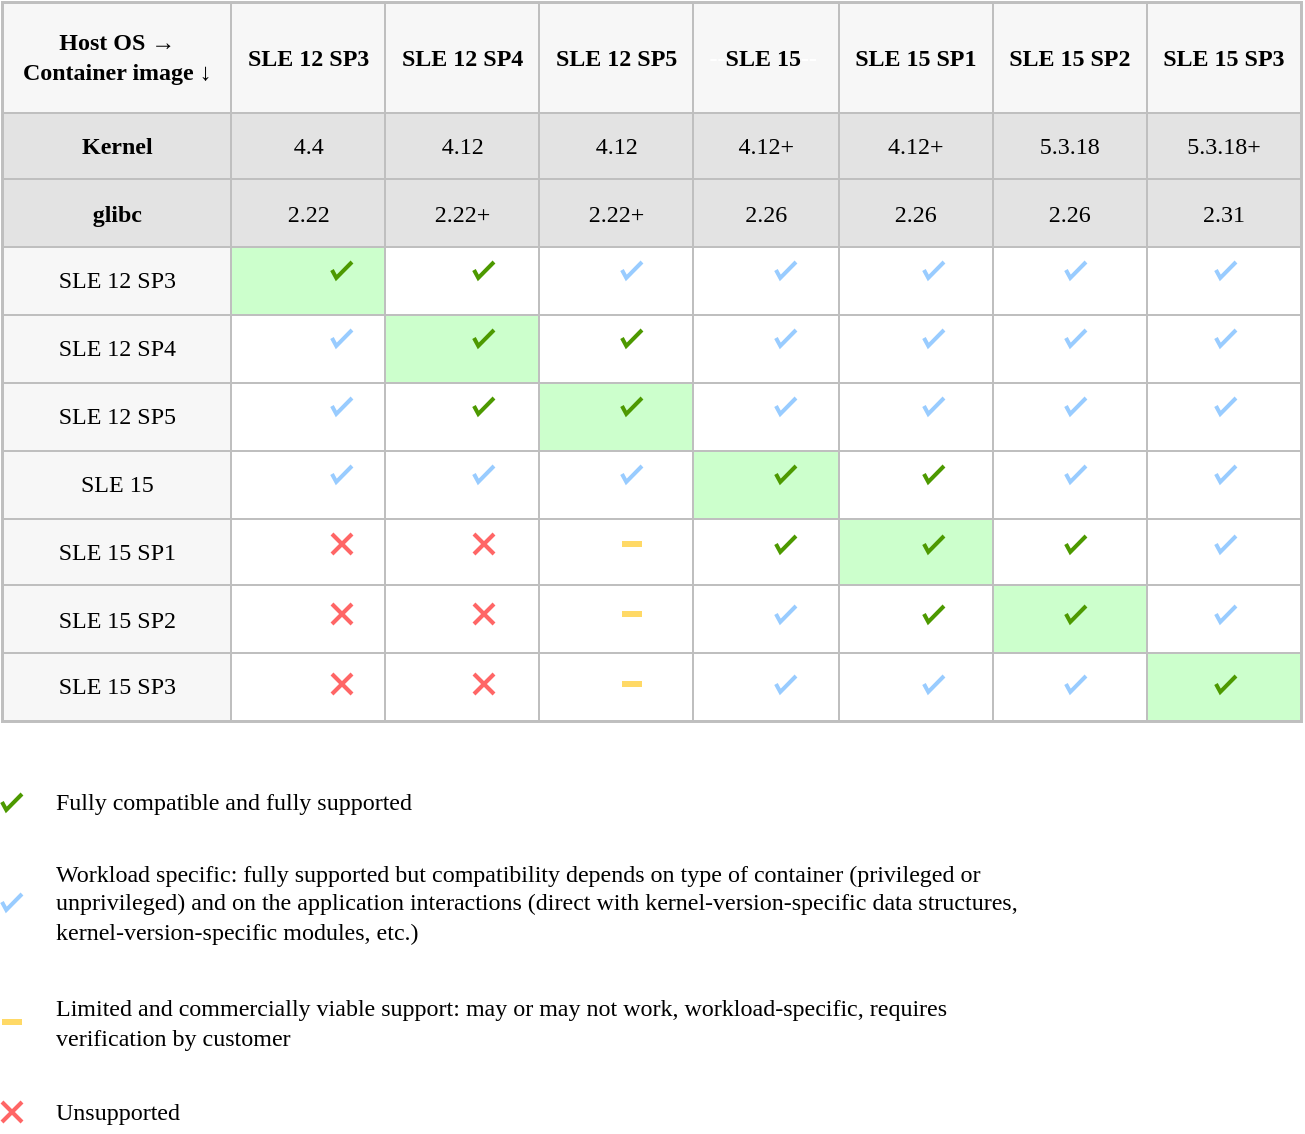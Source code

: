 <mxfile version="14.6.13" type="device"><diagram name="Page-1" id="bd83a815-5ea8-2e97-e5ec-87c9f400f2fa"><mxGraphModel dx="1417" dy="855" grid="1" gridSize="10" guides="1" tooltips="1" connect="1" arrows="1" fold="1" page="1" pageScale="1.5" pageWidth="1169" pageHeight="826" background="#ffffff" math="0" shadow="0"><root><mxCell id="0" style=";html=1;"/><mxCell id="1" style=";html=1;" parent="0"/><mxCell id="CO5awXffsRuqQKmjjOUZ-39" value="&lt;table border=&quot;1&quot; width=&quot;100%&quot; cellpadding=&quot;4&quot; style=&quot;width: 100% ; height: 100% ; border-collapse: collapse ; background-color: rgb(255 , 255 , 255) ; border: 1px solid rgb(191 , 191 , 191)&quot;&gt;&lt;tbody&gt;&lt;tr style=&quot;color: rgb(255 , 255 , 255)&quot;&gt;&lt;th style=&quot;border-collapse: collapse ; background-color: rgb(247 , 247 , 247)&quot;&gt;&lt;div style=&quot;text-align: center&quot;&gt;&lt;font color=&quot;#000000&quot;&gt;&lt;font face=&quot;Poppins&quot;&gt;Host OS&amp;nbsp;&lt;/font&gt;&lt;span style=&quot;text-align: left&quot;&gt;→&lt;/span&gt;&lt;/font&gt;&lt;/div&gt;&lt;font color=&quot;#000000&quot; face=&quot;Poppins&quot;&gt;&lt;div style=&quot;text-align: center&quot;&gt;Container image&amp;nbsp;&lt;span style=&quot;font-family: &amp;#34;helvetica&amp;#34; ; font-weight: normal ; text-align: left&quot;&gt;↓&lt;/span&gt;&lt;/div&gt;&lt;/font&gt;&lt;/th&gt;&lt;th style=&quot;text-align: center ; background-color: rgb(247 , 247 , 247)&quot;&gt;&lt;font color=&quot;#000000&quot; face=&quot;Poppins&quot;&gt;SLE 12 SP3&lt;/font&gt;&lt;/th&gt;&lt;th style=&quot;text-align: center ; background-color: rgb(247 , 247 , 247)&quot;&gt;&lt;font color=&quot;#000000&quot; face=&quot;Poppins&quot;&gt;SLE 12 SP4&lt;/font&gt;&lt;/th&gt;&lt;td style=&quot;text-align: center ; background-color: rgb(247 , 247 , 247)&quot;&gt;&lt;font color=&quot;#000000&quot; face=&quot;Poppins&quot;&gt;&lt;b&gt;SLE 12 SP5&lt;/b&gt;&lt;/font&gt;&lt;/td&gt;&lt;td style=&quot;text-align: center ; background-color: rgb(247 , 247 , 247)&quot;&gt;&lt;b&gt;&lt;font face=&quot;Poppins&quot;&gt;--&lt;font color=&quot;#000000&quot;&gt;SLE 15&lt;/font&gt;--&lt;font color=&quot;#000000&quot;&gt;&amp;nbsp;&lt;/font&gt;&lt;/font&gt;&lt;/b&gt;&lt;/td&gt;&lt;td style=&quot;text-align: center ; background-color: rgb(247 , 247 , 247)&quot;&gt;&lt;font color=&quot;#000000&quot; face=&quot;Poppins&quot;&gt;&lt;b&gt;SLE 15 SP1&lt;/b&gt;&lt;/font&gt;&lt;/td&gt;&lt;td style=&quot;text-align: center ; background-color: rgb(247 , 247 , 247)&quot;&gt;&lt;font color=&quot;#000000&quot; face=&quot;Poppins&quot;&gt;&lt;b&gt;SLE 15 SP2&lt;/b&gt;&lt;/font&gt;&lt;/td&gt;&lt;td style=&quot;text-align: center ; background-color: rgb(247 , 247 , 247)&quot;&gt;&lt;font color=&quot;#000000&quot; face=&quot;Poppins&quot;&gt;&lt;b&gt;SLE 15 SP3&lt;/b&gt;&lt;/font&gt;&lt;/td&gt;&lt;/tr&gt;&lt;tr&gt;&lt;td style=&quot;text-align: center ; background-color: rgb(227 , 227 , 227)&quot;&gt;&lt;b&gt;&lt;font face=&quot;Poppins&quot;&gt;Kernel&lt;/font&gt;&lt;/b&gt;&lt;/td&gt;&lt;td style=&quot;text-align: center ; background-color: rgb(227 , 227 , 227)&quot;&gt;&lt;font face=&quot;Poppins&quot;&gt;4.4&lt;/font&gt;&lt;/td&gt;&lt;td style=&quot;text-align: center ; background-color: rgb(227 , 227 , 227)&quot;&gt;&lt;font face=&quot;Poppins&quot;&gt;4.12&lt;/font&gt;&lt;/td&gt;&lt;td style=&quot;text-align: center ; background-color: rgb(227 , 227 , 227)&quot;&gt;&lt;font face=&quot;Poppins&quot;&gt;4.12&lt;/font&gt;&lt;/td&gt;&lt;td style=&quot;text-align: center ; background-color: rgb(227 , 227 , 227)&quot;&gt;&lt;font face=&quot;Poppins&quot;&gt;4.12+&lt;/font&gt;&lt;/td&gt;&lt;td style=&quot;text-align: center ; background-color: rgb(227 , 227 , 227)&quot;&gt;&lt;font face=&quot;Poppins&quot;&gt;4.12+&lt;/font&gt;&lt;/td&gt;&lt;td style=&quot;text-align: center ; background-color: rgb(227 , 227 , 227)&quot;&gt;&lt;font face=&quot;Poppins&quot;&gt;5.3.18&lt;/font&gt;&lt;/td&gt;&lt;td style=&quot;text-align: center ; background-color: rgb(227 , 227 , 227)&quot;&gt;&lt;font face=&quot;Poppins&quot;&gt;5.3.18+&lt;/font&gt;&lt;/td&gt;&lt;/tr&gt;&lt;tr&gt;&lt;td style=&quot;text-align: center ; background-color: rgb(227 , 227 , 227)&quot;&gt;&lt;b&gt;&lt;font face=&quot;Poppins&quot;&gt;glibc&lt;/font&gt;&lt;/b&gt;&lt;/td&gt;&lt;td style=&quot;text-align: center ; background-color: rgb(227 , 227 , 227)&quot;&gt;&lt;font face=&quot;Poppins&quot;&gt;2.22&lt;/font&gt;&lt;/td&gt;&lt;td style=&quot;text-align: center ; background-color: rgb(227 , 227 , 227)&quot;&gt;&lt;font face=&quot;Poppins&quot;&gt;2.22+&lt;/font&gt;&lt;/td&gt;&lt;td style=&quot;text-align: center ; background-color: rgb(227 , 227 , 227)&quot;&gt;&lt;font face=&quot;Poppins&quot;&gt;2.22+&lt;/font&gt;&lt;/td&gt;&lt;td style=&quot;text-align: center ; background-color: rgb(227 , 227 , 227)&quot;&gt;&lt;font face=&quot;Poppins&quot;&gt;2.26&lt;/font&gt;&lt;/td&gt;&lt;td style=&quot;text-align: center ; background-color: rgb(227 , 227 , 227)&quot;&gt;&lt;font face=&quot;Poppins&quot;&gt;2.26&lt;/font&gt;&lt;/td&gt;&lt;td style=&quot;text-align: center ; background-color: rgb(227 , 227 , 227)&quot;&gt;&lt;font face=&quot;Poppins&quot;&gt;2.26&lt;/font&gt;&lt;/td&gt;&lt;td style=&quot;text-align: center ; background-color: rgb(227 , 227 , 227)&quot;&gt;&lt;font face=&quot;Poppins&quot;&gt;2.31&lt;/font&gt;&lt;/td&gt;&lt;/tr&gt;&lt;tr&gt;&lt;td style=&quot;text-align: center ; background-color: rgb(247 , 247 , 247)&quot;&gt;&lt;font face=&quot;Poppins&quot;&gt;SLE 12 SP3&lt;/font&gt;&lt;/td&gt;&lt;td style=&quot;background-color: rgb(204 , 255 , 204)&quot;&gt;&lt;font face=&quot;Poppins&quot;&gt;&lt;br&gt;&lt;/font&gt;&lt;/td&gt;&lt;td style=&quot;background-color: rgb(255 , 255 , 255)&quot;&gt;&lt;font face=&quot;Poppins&quot;&gt;&lt;br&gt;&lt;/font&gt;&lt;/td&gt;&lt;td style=&quot;background-color: rgb(255 , 255 , 255)&quot;&gt;&lt;font face=&quot;Poppins&quot;&gt;&lt;br&gt;&lt;/font&gt;&lt;/td&gt;&lt;td style=&quot;background-color: rgb(255 , 255 , 255)&quot;&gt;&lt;font face=&quot;Poppins&quot;&gt;&lt;br&gt;&lt;/font&gt;&lt;/td&gt;&lt;td style=&quot;background-color: rgb(255 , 255 , 255)&quot;&gt;&lt;font face=&quot;Poppins&quot;&gt;&lt;br&gt;&lt;/font&gt;&lt;/td&gt;&lt;td style=&quot;background-color: rgb(255 , 255 , 255)&quot;&gt;&lt;font face=&quot;Poppins&quot;&gt;&lt;br&gt;&lt;/font&gt;&lt;/td&gt;&lt;td style=&quot;background-color: rgb(255 , 255 , 255)&quot;&gt;&lt;font face=&quot;Poppins&quot;&gt;&lt;br&gt;&lt;/font&gt;&lt;/td&gt;&lt;/tr&gt;&lt;tr&gt;&lt;td style=&quot;text-align: center ; background-color: rgb(247 , 247 , 247)&quot;&gt;&lt;font face=&quot;Poppins&quot;&gt;SLE 12 SP4&lt;/font&gt;&lt;/td&gt;&lt;td style=&quot;background-color: rgb(255 , 255 , 255)&quot;&gt;&lt;font face=&quot;Poppins&quot;&gt;&lt;br&gt;&lt;/font&gt;&lt;/td&gt;&lt;td style=&quot;background-color: rgb(204 , 255 , 204)&quot;&gt;&lt;font face=&quot;Poppins&quot;&gt;&lt;br&gt;&lt;/font&gt;&lt;/td&gt;&lt;td style=&quot;background-color: rgb(255 , 255 , 255)&quot;&gt;&lt;font face=&quot;Poppins&quot;&gt;&lt;br&gt;&lt;/font&gt;&lt;/td&gt;&lt;td style=&quot;background-color: rgb(255 , 255 , 255)&quot;&gt;&lt;font face=&quot;Poppins&quot;&gt;&lt;br&gt;&lt;/font&gt;&lt;/td&gt;&lt;td style=&quot;background-color: rgb(255 , 255 , 255)&quot;&gt;&lt;font face=&quot;Poppins&quot;&gt;&lt;br&gt;&lt;/font&gt;&lt;/td&gt;&lt;td style=&quot;background-color: rgb(255 , 255 , 255)&quot;&gt;&lt;font face=&quot;Poppins&quot;&gt;&lt;br&gt;&lt;/font&gt;&lt;/td&gt;&lt;td style=&quot;background-color: rgb(255 , 255 , 255)&quot;&gt;&lt;font face=&quot;Poppins&quot;&gt;&lt;br&gt;&lt;/font&gt;&lt;/td&gt;&lt;/tr&gt;&lt;tr&gt;&lt;td style=&quot;text-align: center ; background-color: rgb(247 , 247 , 247)&quot;&gt;&lt;font face=&quot;Poppins&quot;&gt;SLE 12 SP5&lt;/font&gt;&lt;/td&gt;&lt;td style=&quot;background-color: rgb(255 , 255 , 255)&quot;&gt;&lt;font face=&quot;Poppins&quot;&gt;&lt;br&gt;&lt;/font&gt;&lt;/td&gt;&lt;td style=&quot;background-color: rgb(255 , 255 , 255)&quot;&gt;&lt;font face=&quot;Poppins&quot;&gt;&lt;br&gt;&lt;/font&gt;&lt;/td&gt;&lt;td style=&quot;background-color: rgb(204 , 255 , 204)&quot;&gt;&lt;font face=&quot;Poppins&quot;&gt;&lt;br&gt;&lt;/font&gt;&lt;/td&gt;&lt;td style=&quot;background-color: rgb(255 , 255 , 255)&quot;&gt;&lt;font face=&quot;Poppins&quot;&gt;&lt;br&gt;&lt;/font&gt;&lt;/td&gt;&lt;td style=&quot;background-color: rgb(255 , 255 , 255)&quot;&gt;&lt;font face=&quot;Poppins&quot;&gt;&lt;br&gt;&lt;/font&gt;&lt;/td&gt;&lt;td style=&quot;background-color: rgb(255 , 255 , 255)&quot;&gt;&lt;font face=&quot;Poppins&quot;&gt;&lt;br&gt;&lt;/font&gt;&lt;/td&gt;&lt;td style=&quot;background-color: rgb(255 , 255 , 255)&quot;&gt;&lt;font face=&quot;Poppins&quot;&gt;&lt;br&gt;&lt;/font&gt;&lt;/td&gt;&lt;/tr&gt;&lt;tr&gt;&lt;td style=&quot;text-align: center ; background-color: rgb(247 , 247 , 247)&quot;&gt;&lt;font face=&quot;Poppins&quot;&gt;SLE 15&lt;/font&gt;&lt;/td&gt;&lt;td style=&quot;background-color: rgb(255 , 255 , 255)&quot;&gt;&lt;font face=&quot;Poppins&quot;&gt;&lt;br&gt;&lt;/font&gt;&lt;/td&gt;&lt;td style=&quot;background-color: rgb(255 , 255 , 255)&quot;&gt;&lt;font face=&quot;Poppins&quot;&gt;&lt;br&gt;&lt;/font&gt;&lt;/td&gt;&lt;td style=&quot;background-color: rgb(255 , 255 , 255)&quot;&gt;&lt;font face=&quot;Poppins&quot;&gt;&lt;br&gt;&lt;/font&gt;&lt;/td&gt;&lt;td style=&quot;background-color: rgb(204 , 255 , 204)&quot;&gt;&lt;font face=&quot;Poppins&quot;&gt;&lt;br&gt;&lt;/font&gt;&lt;/td&gt;&lt;td style=&quot;background-color: rgb(255 , 255 , 255)&quot;&gt;&lt;font face=&quot;Poppins&quot;&gt;&lt;br&gt;&lt;/font&gt;&lt;/td&gt;&lt;td style=&quot;background-color: rgb(255 , 255 , 255)&quot;&gt;&lt;font face=&quot;Poppins&quot;&gt;&lt;br&gt;&lt;/font&gt;&lt;/td&gt;&lt;td style=&quot;background-color: rgb(255 , 255 , 255)&quot;&gt;&lt;font face=&quot;Poppins&quot;&gt;&lt;br&gt;&lt;/font&gt;&lt;/td&gt;&lt;/tr&gt;&lt;tr&gt;&lt;td style=&quot;text-align: center ; background-color: rgb(247 , 247 , 247)&quot;&gt;&lt;font face=&quot;Poppins&quot;&gt;SLE 15 SP1&lt;/font&gt;&lt;/td&gt;&lt;td style=&quot;background-color: rgb(255 , 255 , 255)&quot;&gt;&lt;font face=&quot;Poppins&quot;&gt;&lt;br&gt;&lt;/font&gt;&lt;/td&gt;&lt;td style=&quot;background-color: rgb(255 , 255 , 255)&quot;&gt;&lt;font face=&quot;Poppins&quot;&gt;&lt;br&gt;&lt;/font&gt;&lt;/td&gt;&lt;td style=&quot;background-color: rgb(255 , 255 , 255)&quot;&gt;&lt;font face=&quot;Poppins&quot;&gt;&lt;br&gt;&lt;/font&gt;&lt;/td&gt;&lt;td style=&quot;background-color: rgb(255 , 255 , 255)&quot;&gt;&lt;font face=&quot;Poppins&quot;&gt;&lt;br&gt;&lt;/font&gt;&lt;/td&gt;&lt;td style=&quot;background-color: rgb(204 , 255 , 204)&quot;&gt;&lt;font face=&quot;Poppins&quot;&gt;&lt;br&gt;&lt;/font&gt;&lt;/td&gt;&lt;td style=&quot;background-color: rgb(255 , 255 , 255)&quot;&gt;&lt;font face=&quot;Poppins&quot;&gt;&lt;br&gt;&lt;/font&gt;&lt;/td&gt;&lt;td style=&quot;background-color: rgb(255 , 255 , 255)&quot;&gt;&lt;font face=&quot;Poppins&quot;&gt;&lt;br&gt;&lt;/font&gt;&lt;/td&gt;&lt;/tr&gt;&lt;tr&gt;&lt;td style=&quot;text-align: center ; background-color: rgb(247 , 247 , 247)&quot;&gt;&lt;font face=&quot;Poppins&quot;&gt;SLE 15 SP2&lt;br&gt;&lt;/font&gt;&lt;/td&gt;&lt;td style=&quot;background-color: rgb(255 , 255 , 255)&quot;&gt;&lt;font face=&quot;Poppins&quot;&gt;&lt;br&gt;&lt;/font&gt;&lt;/td&gt;&lt;td style=&quot;background-color: rgb(255 , 255 , 255)&quot;&gt;&lt;font face=&quot;Poppins&quot;&gt;&lt;br&gt;&lt;/font&gt;&lt;/td&gt;&lt;td style=&quot;background-color: rgb(255 , 255 , 255)&quot;&gt;&lt;font face=&quot;Poppins&quot;&gt;&lt;br&gt;&lt;/font&gt;&lt;/td&gt;&lt;td style=&quot;background-color: rgb(255 , 255 , 255)&quot;&gt;&lt;font face=&quot;Poppins&quot;&gt;&lt;br&gt;&lt;/font&gt;&lt;/td&gt;&lt;td style=&quot;background-color: rgb(255 , 255 , 255)&quot;&gt;&lt;font face=&quot;Poppins&quot;&gt;&lt;br&gt;&lt;/font&gt;&lt;/td&gt;&lt;td style=&quot;background-color: rgb(204 , 255 , 204)&quot;&gt;&lt;font face=&quot;Poppins&quot;&gt;&lt;br&gt;&lt;/font&gt;&lt;/td&gt;&lt;td style=&quot;background-color: rgb(255 , 255 , 255)&quot;&gt;&lt;font face=&quot;Poppins&quot;&gt;&lt;br&gt;&lt;/font&gt;&lt;/td&gt;&lt;/tr&gt;&lt;tr&gt;&lt;td style=&quot;text-align: center ; background-color: rgb(247 , 247 , 247)&quot;&gt;&lt;font face=&quot;Poppins&quot;&gt;SLE 15 SP3&lt;br&gt;&lt;/font&gt;&lt;/td&gt;&lt;td style=&quot;background-color: rgb(255 , 255 , 255)&quot;&gt;&lt;font face=&quot;Poppins&quot;&gt;&lt;br&gt;&lt;/font&gt;&lt;/td&gt;&lt;td style=&quot;background-color: rgb(255 , 255 , 255)&quot;&gt;&lt;font face=&quot;Poppins&quot;&gt;&lt;br&gt;&lt;/font&gt;&lt;/td&gt;&lt;td style=&quot;background-color: rgb(255 , 255 , 255)&quot;&gt;&lt;font face=&quot;Poppins&quot;&gt;&lt;br&gt;&lt;/font&gt;&lt;/td&gt;&lt;td style=&quot;background-color: rgb(255 , 255 , 255)&quot;&gt;&lt;font face=&quot;Poppins&quot;&gt;&lt;br&gt;&lt;/font&gt;&lt;/td&gt;&lt;td style=&quot;background-color: rgb(255 , 255 , 255)&quot;&gt;&lt;font face=&quot;Poppins&quot;&gt;&lt;br&gt;&lt;/font&gt;&lt;/td&gt;&lt;td style=&quot;background-color: rgb(255 , 255 , 255)&quot;&gt;&lt;font face=&quot;Poppins&quot;&gt;&lt;br&gt;&lt;/font&gt;&lt;/td&gt;&lt;td style=&quot;background-color: rgb(204 , 255 , 204)&quot;&gt;&lt;font face=&quot;Poppins&quot;&gt;&lt;br&gt;&lt;/font&gt;&lt;/td&gt;&lt;/tr&gt;&lt;/tbody&gt;&lt;/table&gt;" style="text;html=1;fillColor=#ffffff;overflow=fill;rounded=0;strokeColor=#C0C0C0;" parent="1" vertex="1"><mxGeometry x="270" y="300" width="650" height="360" as="geometry"/></mxCell><mxCell id="X5XhPVdRXbugXbAP6S1_-2" value="&lt;font face=&quot;Poppins&quot;&gt;Fully compatible and fully supported&lt;/font&gt;" style="text;html=1;align=left;verticalAlign=middle;resizable=0;points=[];autosize=1;strokeColor=none;" parent="1" vertex="1"><mxGeometry x="295" y="690" width="230" height="20" as="geometry"/></mxCell><mxCell id="X5XhPVdRXbugXbAP6S1_-4" value="&lt;font face=&quot;Poppins&quot;&gt;Workload specific: fully supported but compatibility depends on type of container (privileged or&lt;br&gt;unprivileged) and on the application interactions (direct with kernel-version-specific data structures,&lt;br&gt;kernel-version-specific modules, etc.)&lt;/font&gt;" style="text;html=1;align=left;verticalAlign=middle;resizable=0;points=[];autosize=1;strokeColor=none;" parent="1" vertex="1"><mxGeometry x="295" y="725" width="620" height="50" as="geometry"/></mxCell><mxCell id="X5XhPVdRXbugXbAP6S1_-5" value="&lt;font face=&quot;Poppins&quot;&gt;Limited and commercially viable support: may or may not work, workload-specific, requires&lt;br&gt;verification by customer&lt;/font&gt;" style="text;html=1;align=left;verticalAlign=middle;resizable=0;points=[];autosize=1;strokeColor=none;" parent="1" vertex="1"><mxGeometry x="295" y="790" width="560" height="40" as="geometry"/></mxCell><mxCell id="X5XhPVdRXbugXbAP6S1_-6" value="&lt;font face=&quot;Poppins&quot;&gt;Unsupported&lt;/font&gt;" style="text;html=1;align=left;verticalAlign=middle;resizable=0;points=[];autosize=1;strokeColor=none;" parent="1" vertex="1"><mxGeometry x="295" y="845" width="90" height="20" as="geometry"/></mxCell><mxCell id="1lScYszYVqfYkJgVosk7-3" value="" style="html=1;verticalLabelPosition=bottom;labelBackgroundColor=#ffffff;verticalAlign=top;shadow=0;dashed=0;strokeWidth=2;shape=mxgraph.ios7.misc.check;fillColor=#4D9900;strokeColor=#99CCFF;" parent="1" vertex="1"><mxGeometry x="435" y="464" width="10" height="8" as="geometry"/></mxCell><mxCell id="1lScYszYVqfYkJgVosk7-1" value="" style="html=1;verticalLabelPosition=bottom;labelBackgroundColor=#ffffff;verticalAlign=top;shadow=0;dashed=0;strokeWidth=2;shape=mxgraph.ios7.misc.check;fillColor=#4D9900;strokeColor=#4D9900;" parent="1" vertex="1"><mxGeometry x="435" y="430" width="10" height="8" as="geometry"/></mxCell><mxCell id="1lScYszYVqfYkJgVosk7-5" value="" style="html=1;verticalLabelPosition=bottom;labelBackgroundColor=#ffffff;verticalAlign=top;shadow=0;dashed=0;strokeWidth=2;shape=mxgraph.ios7.misc.check;fillColor=#4D9900;strokeColor=#4D9900;" parent="1" vertex="1"><mxGeometry x="506" y="430" width="10" height="8" as="geometry"/></mxCell><mxCell id="1lScYszYVqfYkJgVosk7-6" value="" style="html=1;verticalLabelPosition=bottom;labelBackgroundColor=#ffffff;verticalAlign=top;shadow=0;dashed=0;strokeWidth=2;shape=mxgraph.ios7.misc.check;fillColor=#4D9900;strokeColor=#4D9900;" parent="1" vertex="1"><mxGeometry x="506" y="464" width="10" height="8" as="geometry"/></mxCell><mxCell id="1lScYszYVqfYkJgVosk7-7" value="" style="html=1;verticalLabelPosition=bottom;labelBackgroundColor=#ffffff;verticalAlign=top;shadow=0;dashed=0;strokeWidth=2;shape=mxgraph.ios7.misc.check;fillColor=#4D9900;strokeColor=#4D9900;" parent="1" vertex="1"><mxGeometry x="506" y="498" width="10" height="8" as="geometry"/></mxCell><mxCell id="1lScYszYVqfYkJgVosk7-8" value="" style="html=1;verticalLabelPosition=bottom;labelBackgroundColor=#ffffff;verticalAlign=top;shadow=0;dashed=0;strokeWidth=2;shape=mxgraph.ios7.misc.check;fillColor=#4D9900;strokeColor=#99CCFF;" parent="1" vertex="1"><mxGeometry x="435" y="498" width="10" height="8" as="geometry"/></mxCell><mxCell id="1lScYszYVqfYkJgVosk7-9" value="" style="html=1;verticalLabelPosition=bottom;labelBackgroundColor=#ffffff;verticalAlign=top;shadow=0;dashed=0;strokeWidth=2;shape=mxgraph.ios7.misc.check;fillColor=#4D9900;strokeColor=#99CCFF;aspect=fixed;" parent="1" vertex="1"><mxGeometry x="435" y="532" width="10" height="8" as="geometry"/></mxCell><mxCell id="1lScYszYVqfYkJgVosk7-10" value="" style="html=1;verticalLabelPosition=bottom;labelBackgroundColor=#ffffff;verticalAlign=top;shadow=0;dashed=0;strokeWidth=2;shape=mxgraph.ios7.misc.check;fillColor=#4D9900;strokeColor=#99CCFF;" parent="1" vertex="1"><mxGeometry x="506" y="532" width="10" height="8" as="geometry"/></mxCell><mxCell id="1lScYszYVqfYkJgVosk7-11" value="" style="html=1;verticalLabelPosition=bottom;labelBackgroundColor=#ffffff;verticalAlign=top;shadow=0;dashed=0;strokeWidth=2;shape=mxgraph.ios7.misc.check;fillColor=#4D9900;strokeColor=#4D9900;" parent="1" vertex="1"><mxGeometry x="580" y="464" width="10" height="8" as="geometry"/></mxCell><mxCell id="1lScYszYVqfYkJgVosk7-12" value="" style="html=1;verticalLabelPosition=bottom;labelBackgroundColor=#ffffff;verticalAlign=top;shadow=0;dashed=0;strokeWidth=2;shape=mxgraph.ios7.misc.check;fillColor=#4D9900;strokeColor=#4D9900;" parent="1" vertex="1"><mxGeometry x="580" y="498" width="10" height="8" as="geometry"/></mxCell><mxCell id="1lScYszYVqfYkJgVosk7-13" value="" style="html=1;verticalLabelPosition=bottom;labelBackgroundColor=#ffffff;verticalAlign=top;shadow=0;dashed=0;strokeWidth=2;shape=mxgraph.ios7.misc.check;fillColor=#4D9900;strokeColor=#4D9900;" parent="1" vertex="1"><mxGeometry x="657" y="532" width="10" height="8" as="geometry"/></mxCell><mxCell id="1lScYszYVqfYkJgVosk7-14" value="" style="html=1;verticalLabelPosition=bottom;labelBackgroundColor=#ffffff;verticalAlign=top;shadow=0;dashed=0;strokeWidth=2;shape=mxgraph.ios7.misc.check;fillColor=#4D9900;strokeColor=#4D9900;" parent="1" vertex="1"><mxGeometry x="657" y="567" width="10" height="8" as="geometry"/></mxCell><mxCell id="1lScYszYVqfYkJgVosk7-15" value="" style="html=1;verticalLabelPosition=bottom;labelBackgroundColor=#ffffff;verticalAlign=top;shadow=0;dashed=0;strokeWidth=2;shape=mxgraph.ios7.misc.check;fillColor=#4D9900;strokeColor=#4D9900;" parent="1" vertex="1"><mxGeometry x="731" y="532" width="10" height="8" as="geometry"/></mxCell><mxCell id="1lScYszYVqfYkJgVosk7-16" value="" style="html=1;verticalLabelPosition=bottom;labelBackgroundColor=#ffffff;verticalAlign=top;shadow=0;dashed=0;strokeWidth=2;shape=mxgraph.ios7.misc.check;fillColor=#4D9900;strokeColor=#4D9900;" parent="1" vertex="1"><mxGeometry x="731" y="567" width="10" height="8" as="geometry"/></mxCell><mxCell id="1lScYszYVqfYkJgVosk7-17" value="" style="html=1;verticalLabelPosition=bottom;labelBackgroundColor=#ffffff;verticalAlign=top;shadow=0;dashed=0;strokeWidth=2;shape=mxgraph.ios7.misc.check;fillColor=#4D9900;strokeColor=#4D9900;" parent="1" vertex="1"><mxGeometry x="731" y="602" width="10" height="8" as="geometry"/></mxCell><mxCell id="1lScYszYVqfYkJgVosk7-18" value="" style="html=1;verticalLabelPosition=bottom;labelBackgroundColor=#ffffff;verticalAlign=top;shadow=0;dashed=0;strokeWidth=2;shape=mxgraph.ios7.misc.check;fillColor=#4D9900;strokeColor=#4D9900;" parent="1" vertex="1"><mxGeometry x="802" y="567" width="10" height="8" as="geometry"/></mxCell><mxCell id="1lScYszYVqfYkJgVosk7-19" value="" style="html=1;verticalLabelPosition=bottom;labelBackgroundColor=#ffffff;verticalAlign=top;shadow=0;dashed=0;strokeWidth=2;shape=mxgraph.ios7.misc.check;fillColor=#4D9900;strokeColor=#4D9900;" parent="1" vertex="1"><mxGeometry x="802" y="602" width="10" height="8" as="geometry"/></mxCell><mxCell id="1lScYszYVqfYkJgVosk7-20" value="" style="html=1;verticalLabelPosition=bottom;labelBackgroundColor=#ffffff;verticalAlign=top;shadow=0;dashed=0;strokeWidth=2;shape=mxgraph.ios7.misc.check;fillColor=#4D9900;strokeColor=#4D9900;" parent="1" vertex="1"><mxGeometry x="877" y="637" width="10" height="8" as="geometry"/></mxCell><mxCell id="1lScYszYVqfYkJgVosk7-21" value="" style="html=1;verticalLabelPosition=bottom;labelBackgroundColor=#ffffff;verticalAlign=top;shadow=0;dashed=0;strokeWidth=2;shape=mxgraph.ios7.misc.check;fillColor=#4D9900;strokeColor=#99CCFF;" parent="1" vertex="1"><mxGeometry x="580" y="532" width="10" height="8" as="geometry"/></mxCell><mxCell id="1lScYszYVqfYkJgVosk7-22" value="" style="html=1;verticalLabelPosition=bottom;labelBackgroundColor=#ffffff;verticalAlign=top;shadow=0;dashed=0;strokeWidth=2;shape=mxgraph.ios7.misc.check;fillColor=#4D9900;strokeColor=#99CCFF;" parent="1" vertex="1"><mxGeometry x="580" y="430" width="10" height="8" as="geometry"/></mxCell><mxCell id="1lScYszYVqfYkJgVosk7-23" value="" style="html=1;verticalLabelPosition=bottom;labelBackgroundColor=#ffffff;verticalAlign=top;shadow=0;dashed=0;strokeWidth=2;shape=mxgraph.ios7.misc.check;fillColor=#4D9900;strokeColor=#99CCFF;" parent="1" vertex="1"><mxGeometry x="657" y="430" width="10" height="8" as="geometry"/></mxCell><mxCell id="1lScYszYVqfYkJgVosk7-24" value="" style="html=1;verticalLabelPosition=bottom;labelBackgroundColor=#ffffff;verticalAlign=top;shadow=0;dashed=0;strokeWidth=2;shape=mxgraph.ios7.misc.check;fillColor=#4D9900;strokeColor=#99CCFF;" parent="1" vertex="1"><mxGeometry x="731" y="430" width="10" height="8" as="geometry"/></mxCell><mxCell id="1lScYszYVqfYkJgVosk7-25" value="" style="html=1;verticalLabelPosition=bottom;labelBackgroundColor=#ffffff;verticalAlign=top;shadow=0;dashed=0;strokeWidth=2;shape=mxgraph.ios7.misc.check;fillColor=#4D9900;strokeColor=#99CCFF;" parent="1" vertex="1"><mxGeometry x="802" y="430" width="10" height="8" as="geometry"/></mxCell><mxCell id="1lScYszYVqfYkJgVosk7-26" value="" style="html=1;verticalLabelPosition=bottom;labelBackgroundColor=#ffffff;verticalAlign=top;shadow=0;dashed=0;strokeWidth=2;shape=mxgraph.ios7.misc.check;fillColor=#4D9900;strokeColor=#99CCFF;" parent="1" vertex="1"><mxGeometry x="877" y="430" width="10" height="8" as="geometry"/></mxCell><mxCell id="1lScYszYVqfYkJgVosk7-27" value="" style="html=1;verticalLabelPosition=bottom;labelBackgroundColor=#ffffff;verticalAlign=top;shadow=0;dashed=0;strokeWidth=2;shape=mxgraph.ios7.misc.check;fillColor=#4D9900;strokeColor=#99CCFF;" parent="1" vertex="1"><mxGeometry x="877" y="464" width="10" height="8" as="geometry"/></mxCell><mxCell id="1lScYszYVqfYkJgVosk7-28" value="" style="html=1;verticalLabelPosition=bottom;labelBackgroundColor=#ffffff;verticalAlign=top;shadow=0;dashed=0;strokeWidth=2;shape=mxgraph.ios7.misc.check;fillColor=#4D9900;strokeColor=#99CCFF;" parent="1" vertex="1"><mxGeometry x="877" y="498" width="10" height="8" as="geometry"/></mxCell><mxCell id="1lScYszYVqfYkJgVosk7-29" value="" style="html=1;verticalLabelPosition=bottom;labelBackgroundColor=#ffffff;verticalAlign=top;shadow=0;dashed=0;strokeWidth=2;shape=mxgraph.ios7.misc.check;fillColor=#4D9900;strokeColor=#99CCFF;" parent="1" vertex="1"><mxGeometry x="877" y="532" width="10" height="8" as="geometry"/></mxCell><mxCell id="1lScYszYVqfYkJgVosk7-30" value="" style="html=1;verticalLabelPosition=bottom;labelBackgroundColor=#ffffff;verticalAlign=top;shadow=0;dashed=0;strokeWidth=2;shape=mxgraph.ios7.misc.check;fillColor=#4D9900;strokeColor=#99CCFF;" parent="1" vertex="1"><mxGeometry x="877" y="567" width="10" height="8" as="geometry"/></mxCell><mxCell id="1lScYszYVqfYkJgVosk7-31" value="" style="html=1;verticalLabelPosition=bottom;labelBackgroundColor=#ffffff;verticalAlign=top;shadow=0;dashed=0;strokeWidth=2;shape=mxgraph.ios7.misc.check;fillColor=#4D9900;strokeColor=#99CCFF;" parent="1" vertex="1"><mxGeometry x="877" y="602" width="10" height="8" as="geometry"/></mxCell><mxCell id="1lScYszYVqfYkJgVosk7-32" value="" style="html=1;verticalLabelPosition=bottom;labelBackgroundColor=#ffffff;verticalAlign=top;shadow=0;dashed=0;strokeWidth=2;shape=mxgraph.ios7.misc.check;fillColor=#4D9900;strokeColor=#99CCFF;" parent="1" vertex="1"><mxGeometry x="802" y="464" width="10" height="8" as="geometry"/></mxCell><mxCell id="1lScYszYVqfYkJgVosk7-33" value="" style="html=1;verticalLabelPosition=bottom;labelBackgroundColor=#ffffff;verticalAlign=top;shadow=0;dashed=0;strokeWidth=2;shape=mxgraph.ios7.misc.check;fillColor=#4D9900;strokeColor=#99CCFF;" parent="1" vertex="1"><mxGeometry x="802" y="498" width="10" height="8" as="geometry"/></mxCell><mxCell id="1lScYszYVqfYkJgVosk7-34" value="" style="html=1;verticalLabelPosition=bottom;labelBackgroundColor=#ffffff;verticalAlign=top;shadow=0;dashed=0;strokeWidth=2;shape=mxgraph.ios7.misc.check;fillColor=#4D9900;strokeColor=#99CCFF;" parent="1" vertex="1"><mxGeometry x="802" y="532" width="10" height="8" as="geometry"/></mxCell><mxCell id="1lScYszYVqfYkJgVosk7-35" value="" style="html=1;verticalLabelPosition=bottom;labelBackgroundColor=#ffffff;verticalAlign=top;shadow=0;dashed=0;strokeWidth=2;shape=mxgraph.ios7.misc.check;fillColor=#4D9900;strokeColor=#99CCFF;" parent="1" vertex="1"><mxGeometry x="802" y="637" width="10" height="8" as="geometry"/></mxCell><mxCell id="1lScYszYVqfYkJgVosk7-36" value="" style="html=1;verticalLabelPosition=bottom;labelBackgroundColor=#ffffff;verticalAlign=top;shadow=0;dashed=0;strokeWidth=2;shape=mxgraph.ios7.misc.check;fillColor=#4D9900;strokeColor=#99CCFF;" parent="1" vertex="1"><mxGeometry x="731" y="464" width="10" height="8" as="geometry"/></mxCell><mxCell id="1lScYszYVqfYkJgVosk7-37" value="" style="html=1;verticalLabelPosition=bottom;labelBackgroundColor=#ffffff;verticalAlign=top;shadow=0;dashed=0;strokeWidth=2;shape=mxgraph.ios7.misc.check;fillColor=#4D9900;strokeColor=#99CCFF;" parent="1" vertex="1"><mxGeometry x="731" y="498" width="10" height="8" as="geometry"/></mxCell><mxCell id="1lScYszYVqfYkJgVosk7-38" value="" style="html=1;verticalLabelPosition=bottom;labelBackgroundColor=#ffffff;verticalAlign=top;shadow=0;dashed=0;strokeWidth=2;shape=mxgraph.ios7.misc.check;fillColor=#4D9900;strokeColor=#99CCFF;" parent="1" vertex="1"><mxGeometry x="731" y="637" width="10" height="8" as="geometry"/></mxCell><mxCell id="1lScYszYVqfYkJgVosk7-39" value="" style="html=1;verticalLabelPosition=bottom;labelBackgroundColor=#ffffff;verticalAlign=top;shadow=0;dashed=0;strokeWidth=2;shape=mxgraph.ios7.misc.check;fillColor=#4D9900;strokeColor=#99CCFF;" parent="1" vertex="1"><mxGeometry x="657" y="464" width="10" height="8" as="geometry"/></mxCell><mxCell id="1lScYszYVqfYkJgVosk7-41" value="" style="html=1;verticalLabelPosition=bottom;labelBackgroundColor=#ffffff;verticalAlign=top;shadow=0;dashed=0;strokeWidth=2;shape=mxgraph.ios7.misc.check;fillColor=#4D9900;strokeColor=#99CCFF;" parent="1" vertex="1"><mxGeometry x="657" y="498" width="10" height="8" as="geometry"/></mxCell><mxCell id="1lScYszYVqfYkJgVosk7-42" value="" style="html=1;verticalLabelPosition=bottom;labelBackgroundColor=#ffffff;verticalAlign=top;shadow=0;dashed=0;strokeWidth=2;shape=mxgraph.ios7.misc.check;fillColor=#4D9900;strokeColor=#99CCFF;" parent="1" vertex="1"><mxGeometry x="657" y="602" width="10" height="8" as="geometry"/></mxCell><mxCell id="1lScYszYVqfYkJgVosk7-43" value="" style="html=1;verticalLabelPosition=bottom;labelBackgroundColor=#ffffff;verticalAlign=top;shadow=0;dashed=0;strokeWidth=2;shape=mxgraph.ios7.misc.check;fillColor=#4D9900;strokeColor=#99CCFF;" parent="1" vertex="1"><mxGeometry x="657" y="637" width="10" height="8" as="geometry"/></mxCell><mxCell id="1lScYszYVqfYkJgVosk7-54" value="" style="html=1;verticalLabelPosition=bottom;labelBackgroundColor=#ffffff;verticalAlign=top;shadow=0;dashed=0;strokeWidth=2;shape=mxgraph.ios7.misc.check;fillColor=#4D9900;strokeColor=#4D9900;" parent="1" vertex="1"><mxGeometry x="270" y="696" width="10" height="8" as="geometry"/></mxCell><mxCell id="1lScYszYVqfYkJgVosk7-55" value="" style="html=1;verticalLabelPosition=bottom;labelBackgroundColor=#ffffff;verticalAlign=top;shadow=0;dashed=0;strokeWidth=2;shape=mxgraph.ios7.misc.check;fillColor=#4D9900;strokeColor=#99CCFF;" parent="1" vertex="1"><mxGeometry x="270" y="746" width="10" height="8" as="geometry"/></mxCell><mxCell id="1lScYszYVqfYkJgVosk7-61" value="" style="dashed=0;aspect=fixed;verticalLabelPosition=bottom;verticalAlign=top;align=center;shape=mxgraph.gmdl.x;shadow=0;strokeWidth=2;fillColor=#FF6666;strokeColor=#FF6666;" parent="1" vertex="1"><mxGeometry x="435" y="566" width="10" height="10" as="geometry"/></mxCell><mxCell id="1lScYszYVqfYkJgVosk7-63" value="" style="dashed=0;aspect=fixed;verticalLabelPosition=bottom;verticalAlign=top;align=center;shape=mxgraph.gmdl.x;shadow=0;strokeWidth=2;fillColor=#FF6666;strokeColor=#FF6666;" parent="1" vertex="1"><mxGeometry x="506" y="566" width="10" height="10" as="geometry"/></mxCell><mxCell id="1lScYszYVqfYkJgVosk7-64" value="" style="dashed=0;aspect=fixed;verticalLabelPosition=bottom;verticalAlign=top;align=center;shape=mxgraph.gmdl.x;shadow=0;strokeWidth=2;fillColor=#FF6666;strokeColor=#FF6666;" parent="1" vertex="1"><mxGeometry x="506" y="601" width="10" height="10" as="geometry"/></mxCell><mxCell id="1lScYszYVqfYkJgVosk7-65" value="" style="dashed=0;aspect=fixed;verticalLabelPosition=bottom;verticalAlign=top;align=center;shape=mxgraph.gmdl.x;shadow=0;strokeWidth=2;fillColor=#FF6666;strokeColor=#FF6666;" parent="1" vertex="1"><mxGeometry x="506" y="636" width="10" height="10" as="geometry"/></mxCell><mxCell id="1lScYszYVqfYkJgVosk7-66" value="" style="dashed=0;aspect=fixed;verticalLabelPosition=bottom;verticalAlign=top;align=center;shape=mxgraph.gmdl.x;shadow=0;strokeWidth=2;fillColor=#FF6666;strokeColor=#FF6666;" parent="1" vertex="1"><mxGeometry x="435" y="636" width="10" height="10" as="geometry"/></mxCell><mxCell id="1lScYszYVqfYkJgVosk7-67" value="" style="dashed=0;aspect=fixed;verticalLabelPosition=bottom;verticalAlign=top;align=center;shape=mxgraph.gmdl.x;shadow=0;strokeWidth=2;fillColor=#FF6666;strokeColor=#FF6666;" parent="1" vertex="1"><mxGeometry x="435" y="601" width="10" height="10" as="geometry"/></mxCell><mxCell id="1lScYszYVqfYkJgVosk7-69" value="" style="rounded=0;whiteSpace=wrap;html=1;fillColor=#FFD966;strokeColor=none;" parent="1" vertex="1"><mxGeometry x="580" y="569.5" width="10" height="3" as="geometry"/></mxCell><mxCell id="1lScYszYVqfYkJgVosk7-72" value="" style="rounded=0;whiteSpace=wrap;html=1;fillColor=#FFD966;strokeColor=none;" parent="1" vertex="1"><mxGeometry x="580" y="604.5" width="10" height="3" as="geometry"/></mxCell><mxCell id="1lScYszYVqfYkJgVosk7-73" value="" style="rounded=0;whiteSpace=wrap;html=1;fillColor=#FFD966;strokeColor=none;" parent="1" vertex="1"><mxGeometry x="580" y="639.5" width="10" height="3" as="geometry"/></mxCell><mxCell id="1lScYszYVqfYkJgVosk7-74" value="" style="rounded=0;whiteSpace=wrap;html=1;fillColor=#FFD966;strokeColor=none;" parent="1" vertex="1"><mxGeometry x="270" y="808.5" width="10" height="3" as="geometry"/></mxCell><mxCell id="1lScYszYVqfYkJgVosk7-75" value="" style="dashed=0;aspect=fixed;verticalLabelPosition=bottom;verticalAlign=top;align=center;shape=mxgraph.gmdl.x;shadow=0;strokeWidth=2;fillColor=#FF6666;strokeColor=#FF6666;" parent="1" vertex="1"><mxGeometry x="270" y="850" width="10" height="10" as="geometry"/></mxCell></root></mxGraphModel></diagram></mxfile>